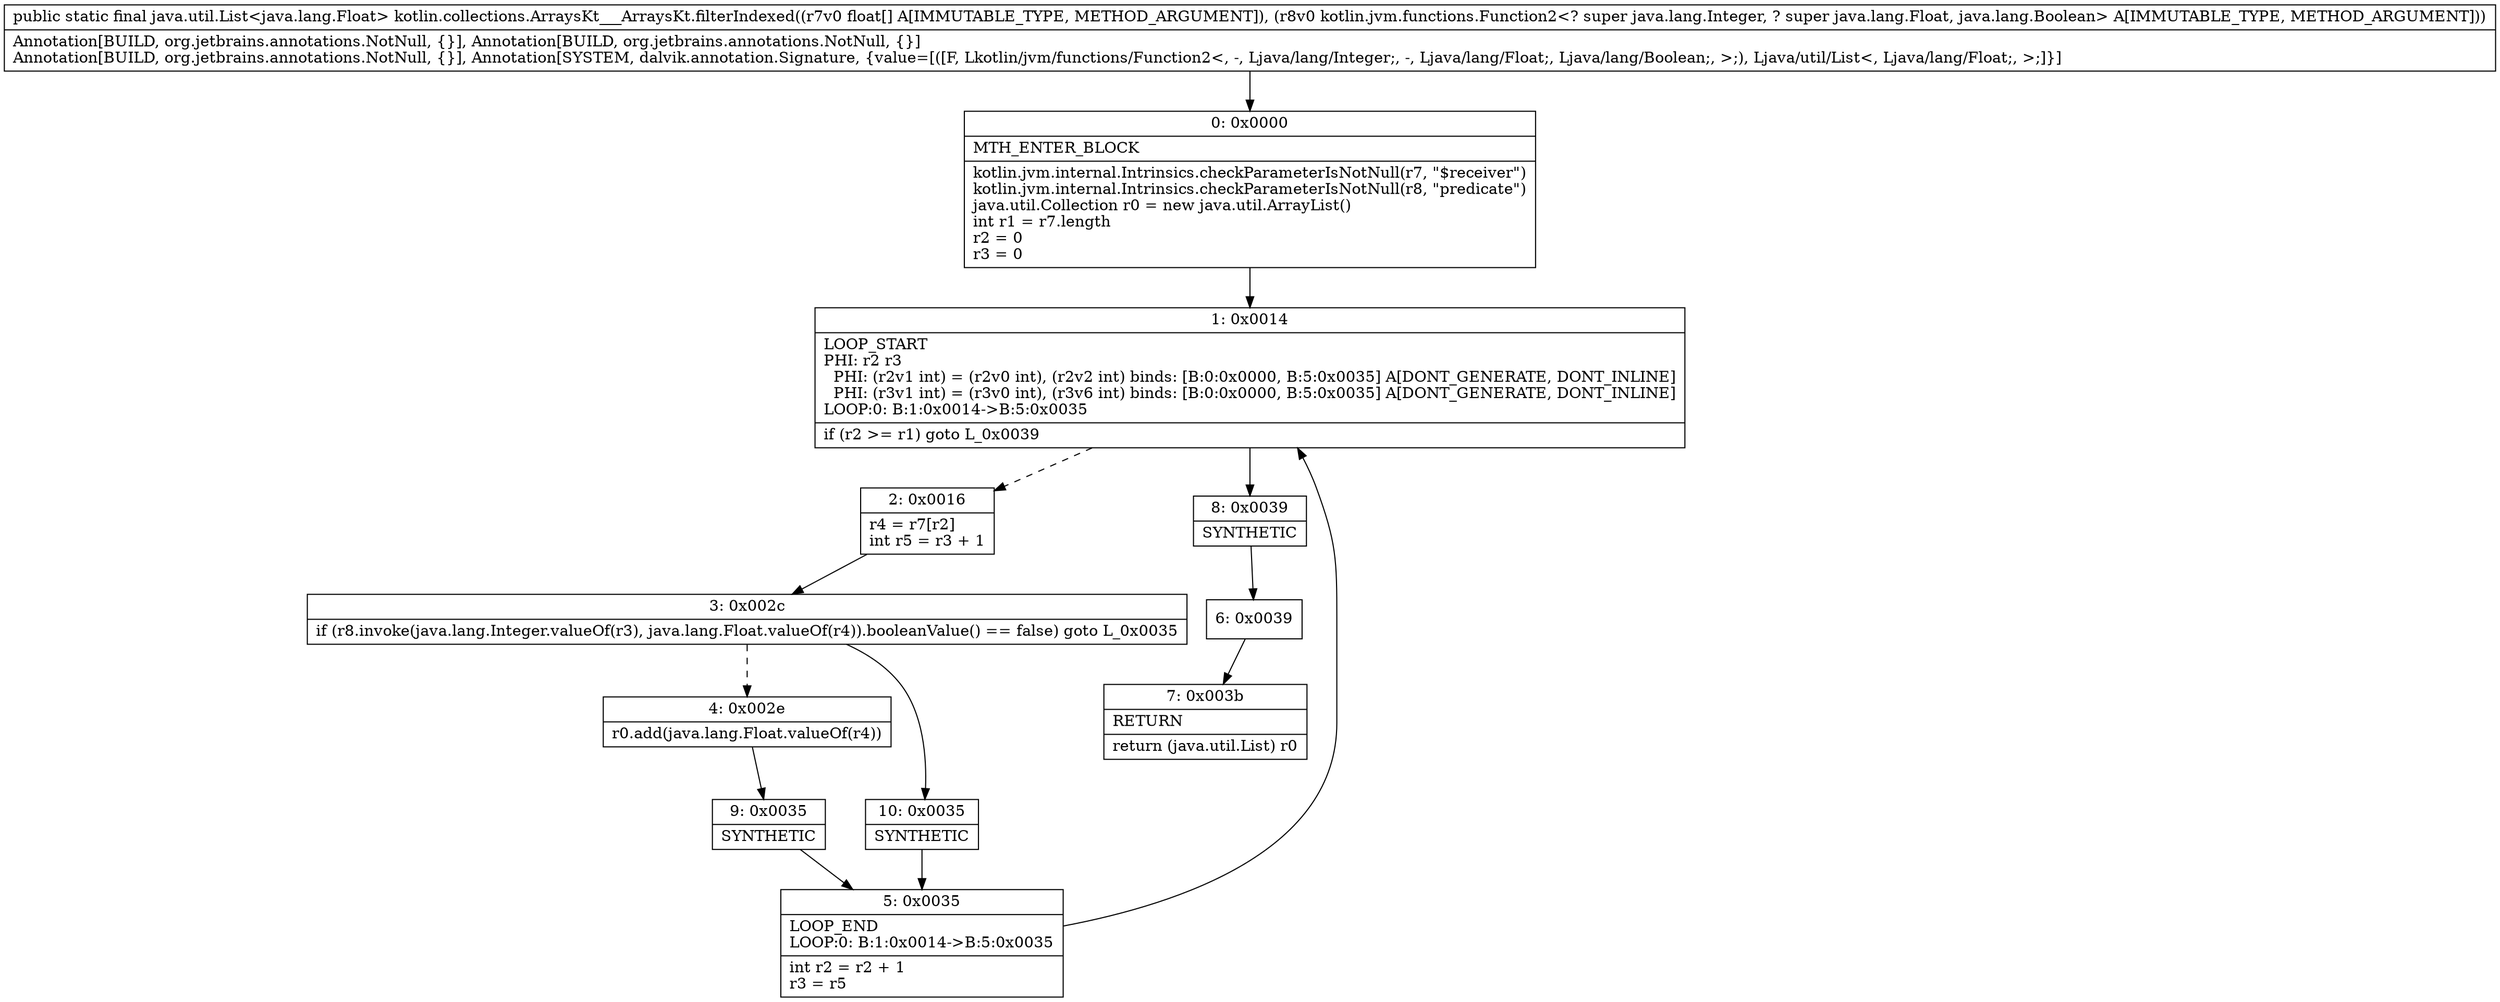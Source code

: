 digraph "CFG forkotlin.collections.ArraysKt___ArraysKt.filterIndexed([FLkotlin\/jvm\/functions\/Function2;)Ljava\/util\/List;" {
Node_0 [shape=record,label="{0\:\ 0x0000|MTH_ENTER_BLOCK\l|kotlin.jvm.internal.Intrinsics.checkParameterIsNotNull(r7, \"$receiver\")\lkotlin.jvm.internal.Intrinsics.checkParameterIsNotNull(r8, \"predicate\")\ljava.util.Collection r0 = new java.util.ArrayList()\lint r1 = r7.length\lr2 = 0\lr3 = 0\l}"];
Node_1 [shape=record,label="{1\:\ 0x0014|LOOP_START\lPHI: r2 r3 \l  PHI: (r2v1 int) = (r2v0 int), (r2v2 int) binds: [B:0:0x0000, B:5:0x0035] A[DONT_GENERATE, DONT_INLINE]\l  PHI: (r3v1 int) = (r3v0 int), (r3v6 int) binds: [B:0:0x0000, B:5:0x0035] A[DONT_GENERATE, DONT_INLINE]\lLOOP:0: B:1:0x0014\-\>B:5:0x0035\l|if (r2 \>= r1) goto L_0x0039\l}"];
Node_2 [shape=record,label="{2\:\ 0x0016|r4 = r7[r2]\lint r5 = r3 + 1\l}"];
Node_3 [shape=record,label="{3\:\ 0x002c|if (r8.invoke(java.lang.Integer.valueOf(r3), java.lang.Float.valueOf(r4)).booleanValue() == false) goto L_0x0035\l}"];
Node_4 [shape=record,label="{4\:\ 0x002e|r0.add(java.lang.Float.valueOf(r4))\l}"];
Node_5 [shape=record,label="{5\:\ 0x0035|LOOP_END\lLOOP:0: B:1:0x0014\-\>B:5:0x0035\l|int r2 = r2 + 1\lr3 = r5\l}"];
Node_6 [shape=record,label="{6\:\ 0x0039}"];
Node_7 [shape=record,label="{7\:\ 0x003b|RETURN\l|return (java.util.List) r0\l}"];
Node_8 [shape=record,label="{8\:\ 0x0039|SYNTHETIC\l}"];
Node_9 [shape=record,label="{9\:\ 0x0035|SYNTHETIC\l}"];
Node_10 [shape=record,label="{10\:\ 0x0035|SYNTHETIC\l}"];
MethodNode[shape=record,label="{public static final java.util.List\<java.lang.Float\> kotlin.collections.ArraysKt___ArraysKt.filterIndexed((r7v0 float[] A[IMMUTABLE_TYPE, METHOD_ARGUMENT]), (r8v0 kotlin.jvm.functions.Function2\<? super java.lang.Integer, ? super java.lang.Float, java.lang.Boolean\> A[IMMUTABLE_TYPE, METHOD_ARGUMENT]))  | Annotation[BUILD, org.jetbrains.annotations.NotNull, \{\}], Annotation[BUILD, org.jetbrains.annotations.NotNull, \{\}]\lAnnotation[BUILD, org.jetbrains.annotations.NotNull, \{\}], Annotation[SYSTEM, dalvik.annotation.Signature, \{value=[([F, Lkotlin\/jvm\/functions\/Function2\<, \-, Ljava\/lang\/Integer;, \-, Ljava\/lang\/Float;, Ljava\/lang\/Boolean;, \>;), Ljava\/util\/List\<, Ljava\/lang\/Float;, \>;]\}]\l}"];
MethodNode -> Node_0;
Node_0 -> Node_1;
Node_1 -> Node_2[style=dashed];
Node_1 -> Node_8;
Node_2 -> Node_3;
Node_3 -> Node_4[style=dashed];
Node_3 -> Node_10;
Node_4 -> Node_9;
Node_5 -> Node_1;
Node_6 -> Node_7;
Node_8 -> Node_6;
Node_9 -> Node_5;
Node_10 -> Node_5;
}

